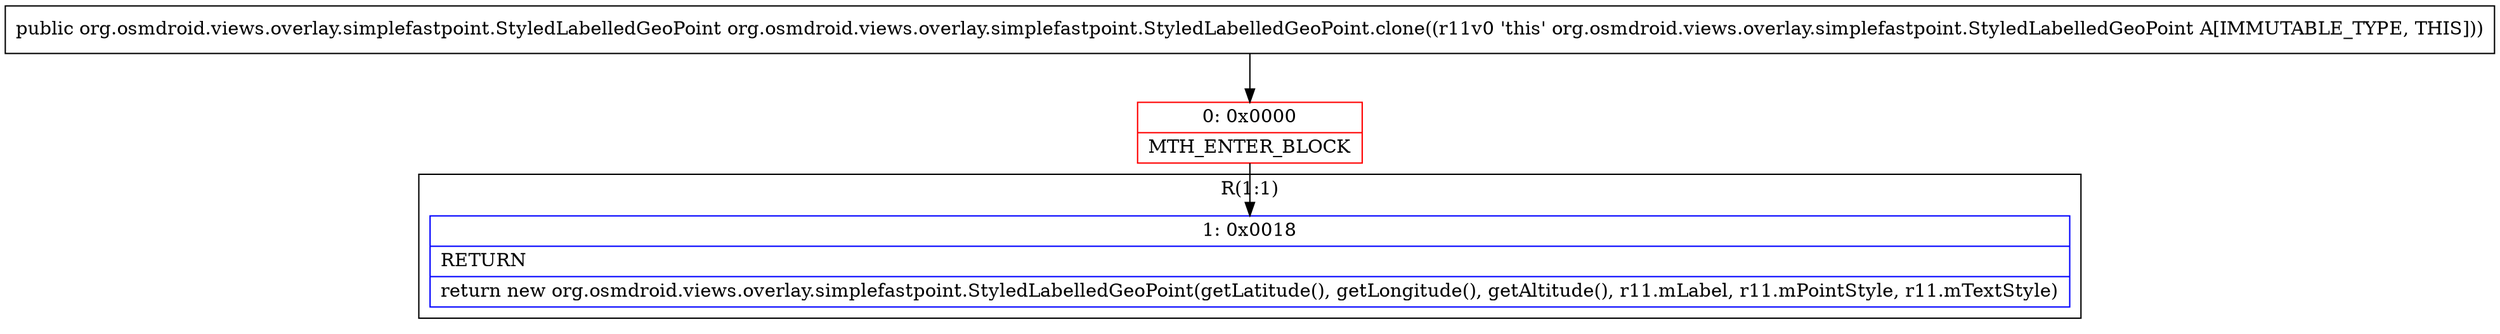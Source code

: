 digraph "CFG fororg.osmdroid.views.overlay.simplefastpoint.StyledLabelledGeoPoint.clone()Lorg\/osmdroid\/views\/overlay\/simplefastpoint\/StyledLabelledGeoPoint;" {
subgraph cluster_Region_1373340027 {
label = "R(1:1)";
node [shape=record,color=blue];
Node_1 [shape=record,label="{1\:\ 0x0018|RETURN\l|return new org.osmdroid.views.overlay.simplefastpoint.StyledLabelledGeoPoint(getLatitude(), getLongitude(), getAltitude(), r11.mLabel, r11.mPointStyle, r11.mTextStyle)\l}"];
}
Node_0 [shape=record,color=red,label="{0\:\ 0x0000|MTH_ENTER_BLOCK\l}"];
MethodNode[shape=record,label="{public org.osmdroid.views.overlay.simplefastpoint.StyledLabelledGeoPoint org.osmdroid.views.overlay.simplefastpoint.StyledLabelledGeoPoint.clone((r11v0 'this' org.osmdroid.views.overlay.simplefastpoint.StyledLabelledGeoPoint A[IMMUTABLE_TYPE, THIS])) }"];
MethodNode -> Node_0;
Node_0 -> Node_1;
}

